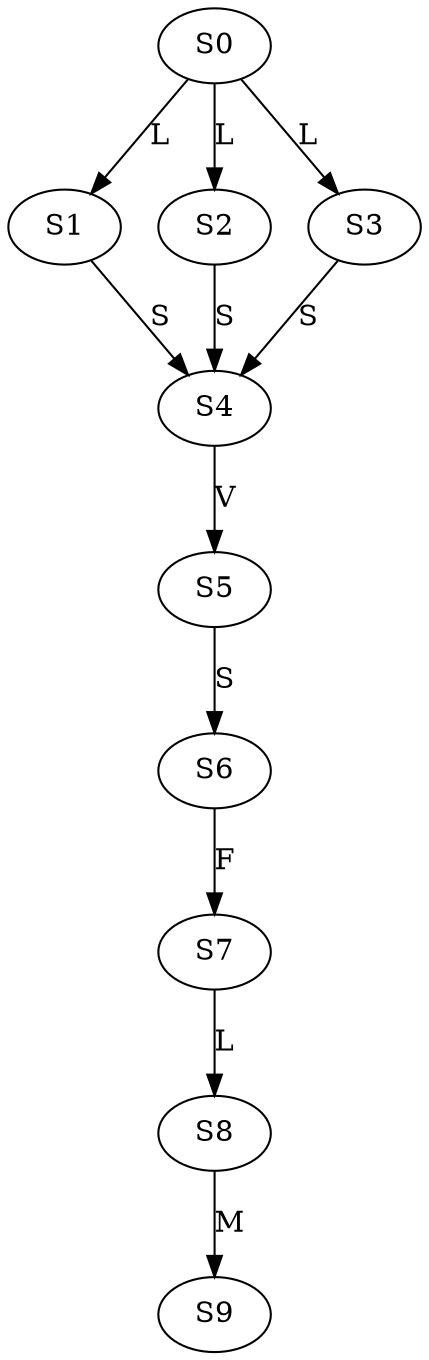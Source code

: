 strict digraph  {
	S0 -> S1 [ label = L ];
	S0 -> S2 [ label = L ];
	S0 -> S3 [ label = L ];
	S1 -> S4 [ label = S ];
	S2 -> S4 [ label = S ];
	S3 -> S4 [ label = S ];
	S4 -> S5 [ label = V ];
	S5 -> S6 [ label = S ];
	S6 -> S7 [ label = F ];
	S7 -> S8 [ label = L ];
	S8 -> S9 [ label = M ];
}
